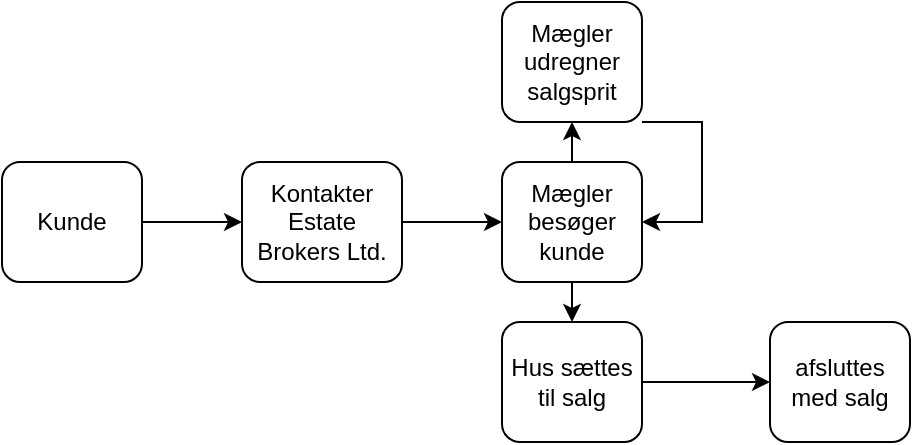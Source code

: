 <mxfile version="13.7.9" type="device"><diagram id="1PHqSJq5UmHROJHcWKHP" name="Side-1"><mxGraphModel dx="1106" dy="1003" grid="1" gridSize="10" guides="1" tooltips="1" connect="1" arrows="1" fold="1" page="1" pageScale="1" pageWidth="827" pageHeight="1169" math="0" shadow="0"><root><mxCell id="0"/><mxCell id="1" parent="0"/><mxCell id="lJ64WGwJVVNAHTzpJ8iT-3" value="" style="rounded=0;orthogonalLoop=1;jettySize=auto;html=1;entryX=0;entryY=0.5;entryDx=0;entryDy=0;exitX=1;exitY=0.5;exitDx=0;exitDy=0;" parent="1" source="lJ64WGwJVVNAHTzpJ8iT-1" target="lJ64WGwJVVNAHTzpJ8iT-2" edge="1"><mxGeometry relative="1" as="geometry"/></mxCell><mxCell id="lJ64WGwJVVNAHTzpJ8iT-1" value="Kunde" style="rounded=1;whiteSpace=wrap;html=1;" parent="1" vertex="1"><mxGeometry x="30" y="130" width="70" height="60" as="geometry"/></mxCell><mxCell id="lJ64WGwJVVNAHTzpJ8iT-5" value="" style="edgeStyle=none;rounded=0;orthogonalLoop=1;jettySize=auto;html=1;" parent="1" source="lJ64WGwJVVNAHTzpJ8iT-2" target="lJ64WGwJVVNAHTzpJ8iT-4" edge="1"><mxGeometry relative="1" as="geometry"/></mxCell><mxCell id="lJ64WGwJVVNAHTzpJ8iT-2" value="Kontakter Estate Brokers Ltd." style="rounded=1;whiteSpace=wrap;html=1;" parent="1" vertex="1"><mxGeometry x="150" y="130" width="80" height="60" as="geometry"/></mxCell><mxCell id="lJ64WGwJVVNAHTzpJ8iT-7" value="" style="edgeStyle=none;rounded=0;orthogonalLoop=1;jettySize=auto;html=1;" parent="1" source="lJ64WGwJVVNAHTzpJ8iT-4" target="lJ64WGwJVVNAHTzpJ8iT-6" edge="1"><mxGeometry relative="1" as="geometry"/></mxCell><mxCell id="lJ64WGwJVVNAHTzpJ8iT-11" value="" style="edgeStyle=elbowEdgeStyle;rounded=0;orthogonalLoop=1;jettySize=auto;html=1;" parent="1" source="lJ64WGwJVVNAHTzpJ8iT-4" target="lJ64WGwJVVNAHTzpJ8iT-10" edge="1"><mxGeometry relative="1" as="geometry"/></mxCell><mxCell id="lJ64WGwJVVNAHTzpJ8iT-4" value="Mægler besøger kunde" style="rounded=1;whiteSpace=wrap;html=1;" parent="1" vertex="1"><mxGeometry x="280" y="130" width="70" height="60" as="geometry"/></mxCell><mxCell id="lJ64WGwJVVNAHTzpJ8iT-9" value="" style="edgeStyle=elbowEdgeStyle;rounded=0;orthogonalLoop=1;jettySize=auto;html=1;entryX=1;entryY=0.5;entryDx=0;entryDy=0;" parent="1" source="lJ64WGwJVVNAHTzpJ8iT-6" target="lJ64WGwJVVNAHTzpJ8iT-4" edge="1"><mxGeometry relative="1" as="geometry"><mxPoint x="430" y="60" as="targetPoint"/><Array as="points"><mxPoint x="380" y="110"/></Array></mxGeometry></mxCell><mxCell id="lJ64WGwJVVNAHTzpJ8iT-6" value="Mægler udregner salgsprit" style="rounded=1;whiteSpace=wrap;html=1;" parent="1" vertex="1"><mxGeometry x="280" y="50" width="70" height="60" as="geometry"/></mxCell><mxCell id="lJ64WGwJVVNAHTzpJ8iT-13" value="" style="edgeStyle=elbowEdgeStyle;rounded=0;orthogonalLoop=1;jettySize=auto;html=1;" parent="1" source="lJ64WGwJVVNAHTzpJ8iT-10" target="lJ64WGwJVVNAHTzpJ8iT-12" edge="1"><mxGeometry relative="1" as="geometry"/></mxCell><mxCell id="lJ64WGwJVVNAHTzpJ8iT-10" value="Hus sættes til salg" style="rounded=1;whiteSpace=wrap;html=1;" parent="1" vertex="1"><mxGeometry x="280" y="210" width="70" height="60" as="geometry"/></mxCell><mxCell id="lJ64WGwJVVNAHTzpJ8iT-12" value="afsluttes med salg" style="rounded=1;whiteSpace=wrap;html=1;" parent="1" vertex="1"><mxGeometry x="414" y="210" width="70" height="60" as="geometry"/></mxCell></root></mxGraphModel></diagram></mxfile>